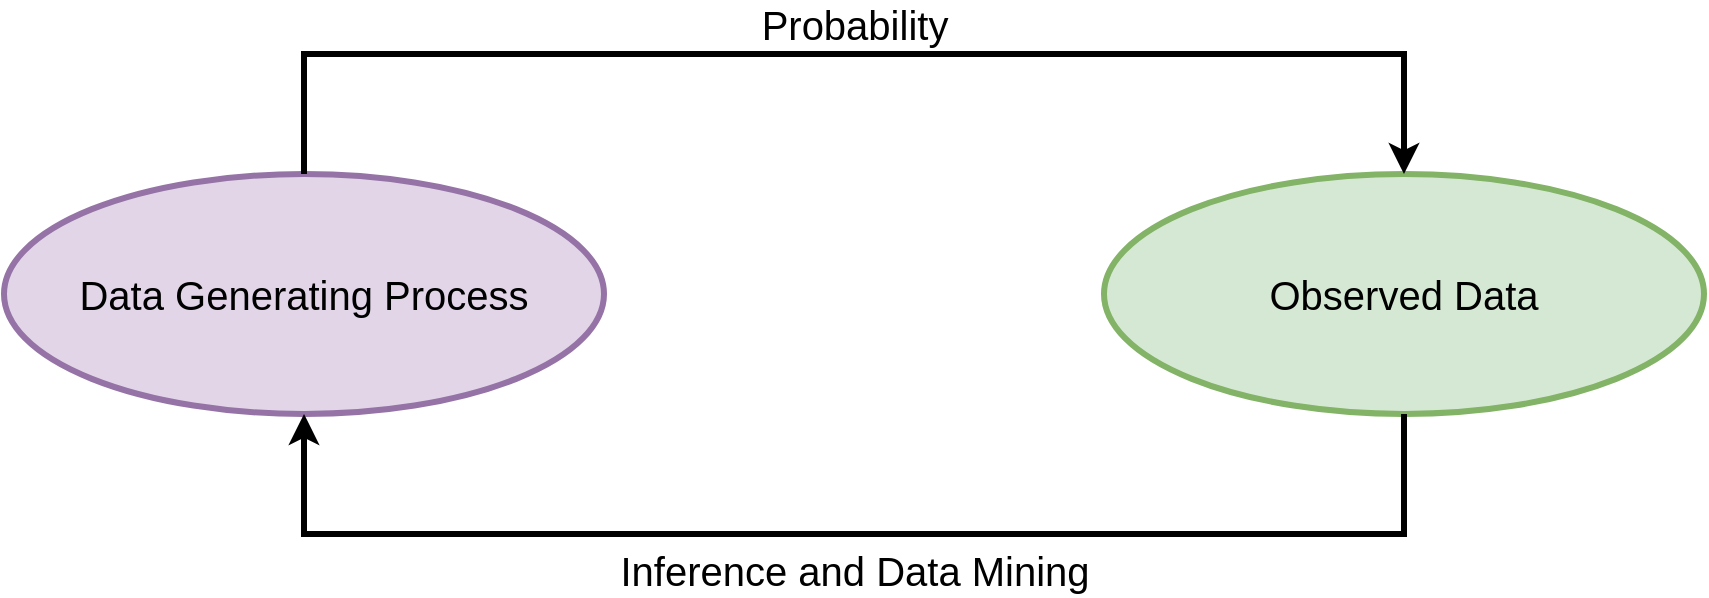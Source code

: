 <mxfile version="26.2.14">
  <diagram name="Page-1" id="_bm_M_h1A_n-m-uvbLuK">
    <mxGraphModel dx="1003" dy="673" grid="1" gridSize="10" guides="1" tooltips="1" connect="1" arrows="1" fold="1" page="1" pageScale="1" pageWidth="1169" pageHeight="1654" math="0" shadow="0">
      <root>
        <mxCell id="0" />
        <mxCell id="1" parent="0" />
        <mxCell id="RBU0C1hA7z7b9H98fat3-1" value="&lt;font style=&quot;font-size: 20px;&quot;&gt;Data Generating Process&lt;/font&gt;" style="ellipse;whiteSpace=wrap;html=1;strokeWidth=3;fillColor=#e1d5e7;strokeColor=#9673a6;" vertex="1" parent="1">
          <mxGeometry x="90" y="300" width="300" height="120" as="geometry" />
        </mxCell>
        <mxCell id="RBU0C1hA7z7b9H98fat3-2" value="&lt;font style=&quot;font-size: 20px;&quot;&gt;Observed Data&lt;/font&gt;" style="ellipse;whiteSpace=wrap;html=1;fillColor=#d5e8d4;strokeColor=#82b366;strokeWidth=3;fillStyle=auto;" vertex="1" parent="1">
          <mxGeometry x="640" y="300" width="300" height="120" as="geometry" />
        </mxCell>
        <mxCell id="RBU0C1hA7z7b9H98fat3-4" value="Inference and Data Mining" style="endArrow=classic;html=1;rounded=0;entryX=0.5;entryY=1;entryDx=0;entryDy=0;exitX=0.5;exitY=1;exitDx=0;exitDy=0;labelPosition=center;verticalLabelPosition=bottom;align=center;verticalAlign=top;fontSize=20;strokeWidth=3;" edge="1" parent="1" source="RBU0C1hA7z7b9H98fat3-2">
          <mxGeometry width="50" height="50" relative="1" as="geometry">
            <mxPoint x="790" y="430" as="sourcePoint" />
            <mxPoint x="240" y="420" as="targetPoint" />
            <Array as="points">
              <mxPoint x="790" y="480" />
              <mxPoint x="240" y="480" />
            </Array>
            <mxPoint as="offset" />
          </mxGeometry>
        </mxCell>
        <mxCell id="RBU0C1hA7z7b9H98fat3-5" value="&lt;font style=&quot;font-size: 20px;&quot;&gt;Probability&lt;/font&gt;" style="endArrow=classic;html=1;rounded=0;entryX=0.5;entryY=1;entryDx=0;entryDy=0;labelPosition=center;verticalLabelPosition=top;align=center;verticalAlign=bottom;strokeWidth=3;" edge="1" parent="1">
          <mxGeometry width="50" height="50" relative="1" as="geometry">
            <mxPoint x="240" y="300" as="sourcePoint" />
            <mxPoint x="790" y="300" as="targetPoint" />
            <Array as="points">
              <mxPoint x="240" y="240" />
              <mxPoint x="790" y="240" />
            </Array>
          </mxGeometry>
        </mxCell>
      </root>
    </mxGraphModel>
  </diagram>
</mxfile>
